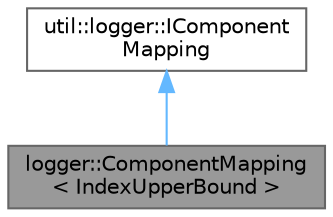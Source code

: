 digraph "logger::ComponentMapping&lt; IndexUpperBound &gt;"
{
 // LATEX_PDF_SIZE
  bgcolor="transparent";
  edge [fontname=Helvetica,fontsize=10,labelfontname=Helvetica,labelfontsize=10];
  node [fontname=Helvetica,fontsize=10,shape=box,height=0.2,width=0.4];
  Node1 [id="Node000001",label="logger::ComponentMapping\l\< IndexUpperBound \>",height=0.2,width=0.4,color="gray40", fillcolor="grey60", style="filled", fontcolor="black",tooltip=" "];
  Node2 -> Node1 [id="edge1_Node000001_Node000002",dir="back",color="steelblue1",style="solid",tooltip=" "];
  Node2 [id="Node000002",label="util::logger::IComponent\lMapping",height=0.2,width=0.4,color="gray40", fillcolor="white", style="filled",URL="$d0/dd6/classutil_1_1logger_1_1IComponentMapping.html",tooltip=" "];
}
